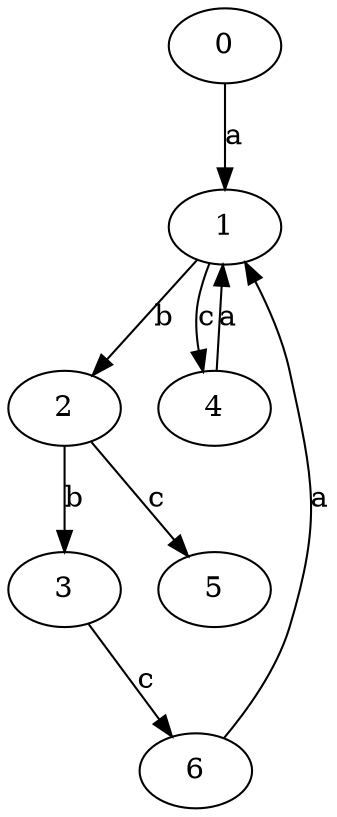 strict digraph  {
0;
1;
2;
3;
4;
5;
6;
0 -> 1  [label=a];
1 -> 2  [label=b];
1 -> 4  [label=c];
2 -> 3  [label=b];
2 -> 5  [label=c];
3 -> 6  [label=c];
4 -> 1  [label=a];
6 -> 1  [label=a];
}
